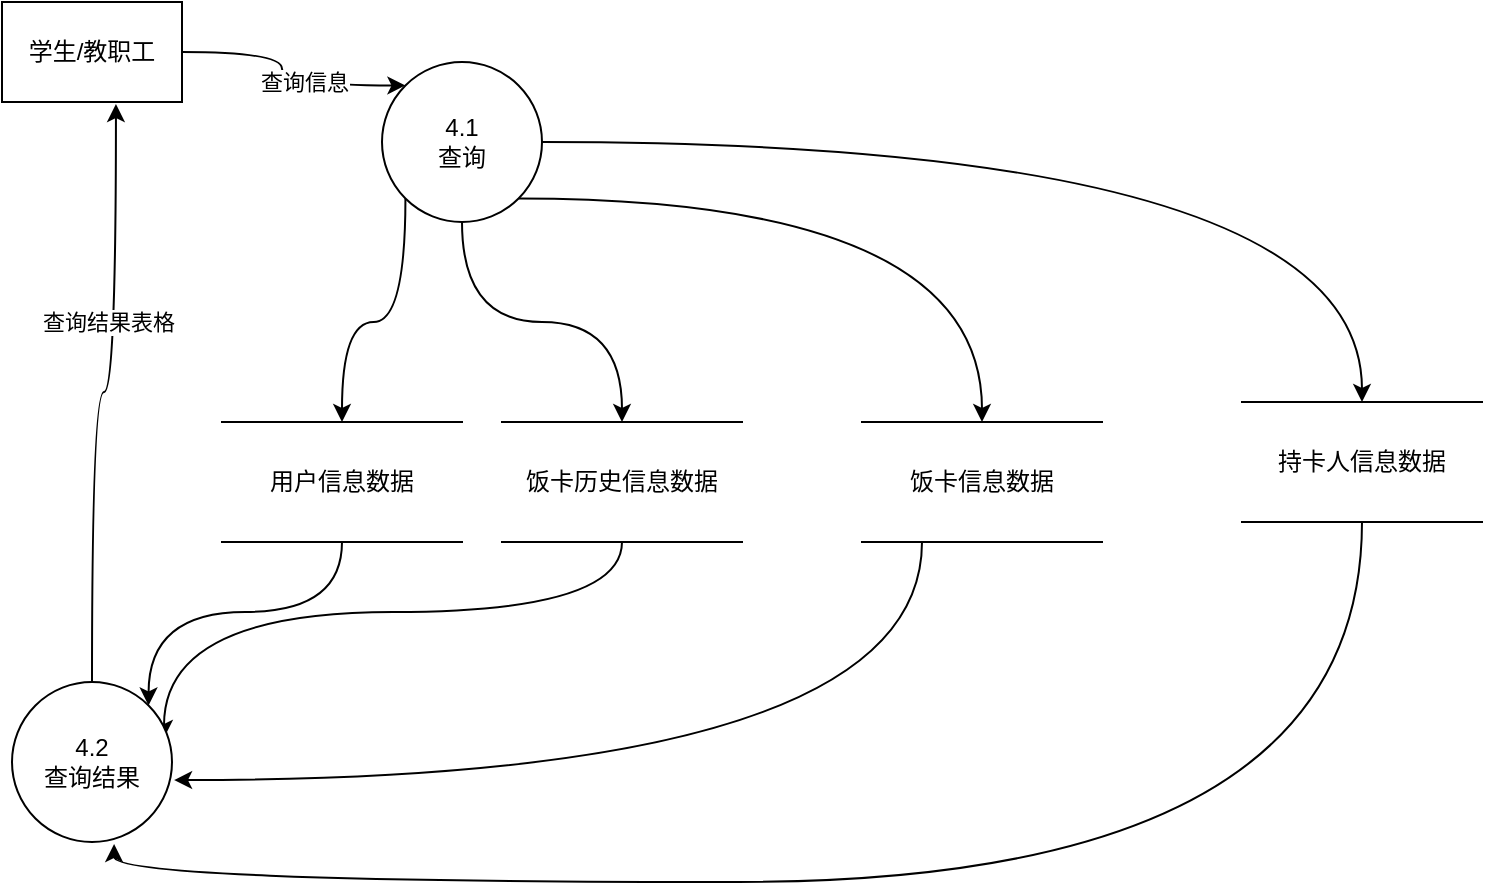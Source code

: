 <mxfile version="20.6.0" type="github">
  <diagram id="ag-XBn76STHC8mKQn-G7" name="第 1 页">
    <mxGraphModel dx="1020" dy="869" grid="1" gridSize="10" guides="1" tooltips="1" connect="1" arrows="1" fold="1" page="1" pageScale="1" pageWidth="827" pageHeight="1169" math="0" shadow="0">
      <root>
        <mxCell id="0" />
        <mxCell id="1" parent="0" />
        <mxCell id="UGIFeQAbizKQnOjiTDYc-1" style="edgeStyle=orthogonalEdgeStyle;curved=1;rounded=0;orthogonalLoop=1;jettySize=auto;html=1;exitX=1;exitY=0.5;exitDx=0;exitDy=0;entryX=0;entryY=0;entryDx=0;entryDy=0;" edge="1" parent="1" source="UGIFeQAbizKQnOjiTDYc-3" target="UGIFeQAbizKQnOjiTDYc-14">
          <mxGeometry relative="1" as="geometry" />
        </mxCell>
        <mxCell id="UGIFeQAbizKQnOjiTDYc-22" value="查询信息" style="edgeLabel;html=1;align=center;verticalAlign=middle;resizable=0;points=[];" vertex="1" connectable="0" parent="UGIFeQAbizKQnOjiTDYc-1">
          <mxGeometry x="0.21" y="2" relative="1" as="geometry">
            <mxPoint as="offset" />
          </mxGeometry>
        </mxCell>
        <mxCell id="UGIFeQAbizKQnOjiTDYc-3" value="学生/教职工" style="rounded=0;whiteSpace=wrap;html=1;" vertex="1" parent="1">
          <mxGeometry x="40" y="140" width="90" height="50" as="geometry" />
        </mxCell>
        <mxCell id="UGIFeQAbizKQnOjiTDYc-31" style="edgeStyle=orthogonalEdgeStyle;curved=1;rounded=0;orthogonalLoop=1;jettySize=auto;html=1;exitX=0.25;exitY=1;exitDx=0;exitDy=0;entryX=1.013;entryY=0.613;entryDx=0;entryDy=0;entryPerimeter=0;" edge="1" parent="1" source="UGIFeQAbizKQnOjiTDYc-6" target="UGIFeQAbizKQnOjiTDYc-17">
          <mxGeometry relative="1" as="geometry" />
        </mxCell>
        <mxCell id="UGIFeQAbizKQnOjiTDYc-6" value="饭卡信息数据" style="shape=partialRectangle;whiteSpace=wrap;html=1;left=0;right=0;fillColor=none;" vertex="1" parent="1">
          <mxGeometry x="470" y="350" width="120" height="60" as="geometry" />
        </mxCell>
        <mxCell id="UGIFeQAbizKQnOjiTDYc-30" style="edgeStyle=orthogonalEdgeStyle;curved=1;rounded=0;orthogonalLoop=1;jettySize=auto;html=1;exitX=0.5;exitY=1;exitDx=0;exitDy=0;entryX=0.95;entryY=0.35;entryDx=0;entryDy=0;entryPerimeter=0;" edge="1" parent="1" source="UGIFeQAbizKQnOjiTDYc-9" target="UGIFeQAbizKQnOjiTDYc-17">
          <mxGeometry relative="1" as="geometry" />
        </mxCell>
        <mxCell id="UGIFeQAbizKQnOjiTDYc-9" value="饭卡历史信息数据" style="shape=partialRectangle;whiteSpace=wrap;html=1;left=0;right=0;fillColor=none;" vertex="1" parent="1">
          <mxGeometry x="290" y="350" width="120" height="60" as="geometry" />
        </mxCell>
        <mxCell id="UGIFeQAbizKQnOjiTDYc-25" style="edgeStyle=orthogonalEdgeStyle;curved=1;rounded=0;orthogonalLoop=1;jettySize=auto;html=1;exitX=0;exitY=1;exitDx=0;exitDy=0;" edge="1" parent="1" source="UGIFeQAbizKQnOjiTDYc-14" target="UGIFeQAbizKQnOjiTDYc-19">
          <mxGeometry relative="1" as="geometry" />
        </mxCell>
        <mxCell id="UGIFeQAbizKQnOjiTDYc-26" style="edgeStyle=orthogonalEdgeStyle;curved=1;rounded=0;orthogonalLoop=1;jettySize=auto;html=1;exitX=0.5;exitY=1;exitDx=0;exitDy=0;entryX=0.5;entryY=0;entryDx=0;entryDy=0;" edge="1" parent="1" source="UGIFeQAbizKQnOjiTDYc-14" target="UGIFeQAbizKQnOjiTDYc-9">
          <mxGeometry relative="1" as="geometry" />
        </mxCell>
        <mxCell id="UGIFeQAbizKQnOjiTDYc-27" style="edgeStyle=orthogonalEdgeStyle;curved=1;rounded=0;orthogonalLoop=1;jettySize=auto;html=1;exitX=1;exitY=1;exitDx=0;exitDy=0;" edge="1" parent="1" source="UGIFeQAbizKQnOjiTDYc-14" target="UGIFeQAbizKQnOjiTDYc-6">
          <mxGeometry relative="1" as="geometry" />
        </mxCell>
        <mxCell id="UGIFeQAbizKQnOjiTDYc-28" style="edgeStyle=orthogonalEdgeStyle;curved=1;rounded=0;orthogonalLoop=1;jettySize=auto;html=1;exitX=1;exitY=0.5;exitDx=0;exitDy=0;" edge="1" parent="1" source="UGIFeQAbizKQnOjiTDYc-14" target="UGIFeQAbizKQnOjiTDYc-20">
          <mxGeometry relative="1" as="geometry" />
        </mxCell>
        <mxCell id="UGIFeQAbizKQnOjiTDYc-14" value="4.1&lt;br&gt;查询" style="ellipse;whiteSpace=wrap;html=1;aspect=fixed;" vertex="1" parent="1">
          <mxGeometry x="230" y="170" width="80" height="80" as="geometry" />
        </mxCell>
        <mxCell id="UGIFeQAbizKQnOjiTDYc-33" style="edgeStyle=orthogonalEdgeStyle;curved=1;rounded=0;orthogonalLoop=1;jettySize=auto;html=1;exitX=0.5;exitY=0;exitDx=0;exitDy=0;entryX=0.633;entryY=1.02;entryDx=0;entryDy=0;entryPerimeter=0;" edge="1" parent="1" source="UGIFeQAbizKQnOjiTDYc-17" target="UGIFeQAbizKQnOjiTDYc-3">
          <mxGeometry relative="1" as="geometry" />
        </mxCell>
        <mxCell id="UGIFeQAbizKQnOjiTDYc-34" value="查询结果表格" style="edgeLabel;html=1;align=center;verticalAlign=middle;resizable=0;points=[];" vertex="1" connectable="0" parent="UGIFeQAbizKQnOjiTDYc-33">
          <mxGeometry x="0.276" y="4" relative="1" as="geometry">
            <mxPoint as="offset" />
          </mxGeometry>
        </mxCell>
        <mxCell id="UGIFeQAbizKQnOjiTDYc-17" value="4.2&lt;br&gt;查询结果" style="ellipse;whiteSpace=wrap;html=1;aspect=fixed;" vertex="1" parent="1">
          <mxGeometry x="45" y="480" width="80" height="80" as="geometry" />
        </mxCell>
        <mxCell id="UGIFeQAbizKQnOjiTDYc-29" style="edgeStyle=orthogonalEdgeStyle;curved=1;rounded=0;orthogonalLoop=1;jettySize=auto;html=1;exitX=0.5;exitY=1;exitDx=0;exitDy=0;entryX=1;entryY=0;entryDx=0;entryDy=0;" edge="1" parent="1" source="UGIFeQAbizKQnOjiTDYc-19" target="UGIFeQAbizKQnOjiTDYc-17">
          <mxGeometry relative="1" as="geometry" />
        </mxCell>
        <mxCell id="UGIFeQAbizKQnOjiTDYc-19" value="用户信息数据" style="shape=partialRectangle;whiteSpace=wrap;html=1;left=0;right=0;fillColor=none;" vertex="1" parent="1">
          <mxGeometry x="150" y="350" width="120" height="60" as="geometry" />
        </mxCell>
        <mxCell id="UGIFeQAbizKQnOjiTDYc-32" style="edgeStyle=orthogonalEdgeStyle;curved=1;rounded=0;orthogonalLoop=1;jettySize=auto;html=1;exitX=0.5;exitY=1;exitDx=0;exitDy=0;entryX=0.638;entryY=1.013;entryDx=0;entryDy=0;entryPerimeter=0;" edge="1" parent="1" source="UGIFeQAbizKQnOjiTDYc-20" target="UGIFeQAbizKQnOjiTDYc-17">
          <mxGeometry relative="1" as="geometry" />
        </mxCell>
        <mxCell id="UGIFeQAbizKQnOjiTDYc-20" value="持卡人信息数据" style="shape=partialRectangle;whiteSpace=wrap;html=1;left=0;right=0;fillColor=none;" vertex="1" parent="1">
          <mxGeometry x="660" y="340" width="120" height="60" as="geometry" />
        </mxCell>
      </root>
    </mxGraphModel>
  </diagram>
</mxfile>
